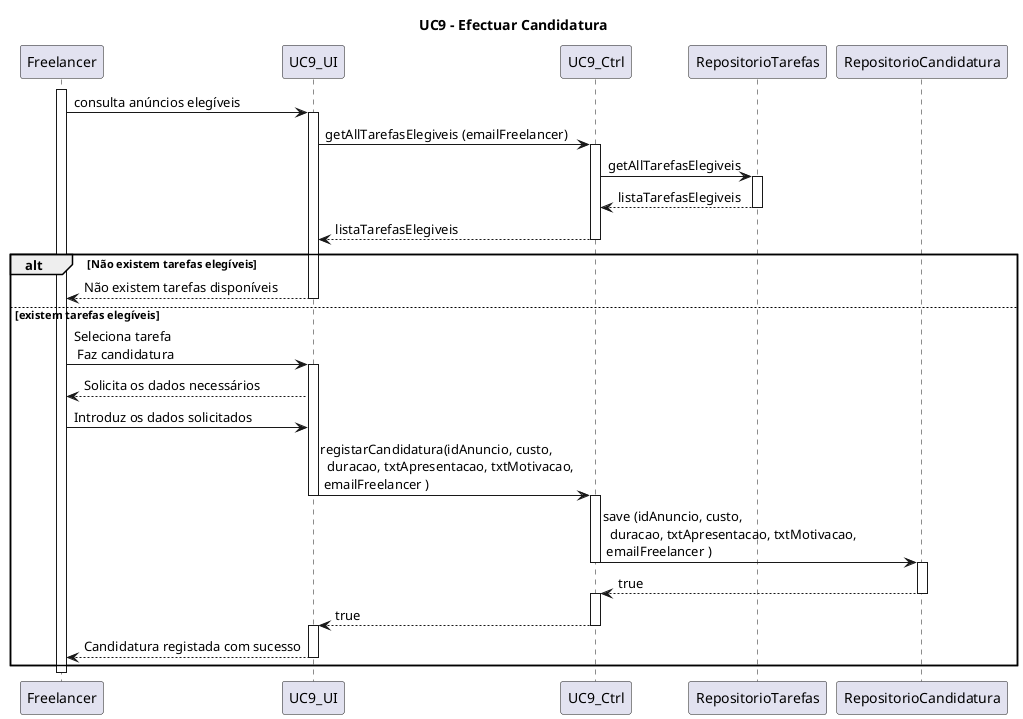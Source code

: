 @startuml

participant Freelancer
participant UC9_UI
participant UC9_Ctrl
participant RepositorioTarefas


title UC9 - Efectuar Candidatura
activate Freelancer
Freelancer -> UC9_UI : consulta anúncios elegíveis
activate UC9_UI
UC9_UI -> UC9_Ctrl : getAllTarefasElegiveis (emailFreelancer)
activate UC9_Ctrl
UC9_Ctrl -> RepositorioTarefas : getAllTarefasElegiveis
activate RepositorioTarefas
RepositorioTarefas --> UC9_Ctrl : listaTarefasElegiveis
deactivate RepositorioTarefas
UC9_Ctrl --> UC9_UI : listaTarefasElegiveis
deactivate UC9_Ctrl
alt Não existem tarefas elegíveis
UC9_UI --> Freelancer : Não existem tarefas disponíveis
deactivate UC9_UI
else existem tarefas elegíveis
Freelancer -> UC9_UI : Seleciona tarefa \n Faz candidatura
activate UC9_UI
UC9_UI --> Freelancer : Solicita os dados necessários
Freelancer -> UC9_UI : Introduz os dados solicitados
UC9_UI -> UC9_Ctrl : registarCandidatura(idAnuncio, custo,\n  duracao, txtApresentacao, txtMotivacao,\n emailFreelancer )
deactivate UC9_UI
activate UC9_Ctrl
UC9_Ctrl -> RepositorioCandidatura : save (idAnuncio, custo,\n  duracao, txtApresentacao, txtMotivacao,\n emailFreelancer )
deactivate UC9_Ctrl
activate RepositorioCandidatura
RepositorioCandidatura --> UC9_Ctrl : true
deactivate RepositorioCandidatura
activate UC9_Ctrl
UC9_Ctrl --> UC9_UI : true
deactivate UC9_Ctrl
activate UC9_UI
UC9_UI --> Freelancer : Candidatura registada com sucesso
deactivate UC9_UI
end
deactivate Freelancer
@enduml